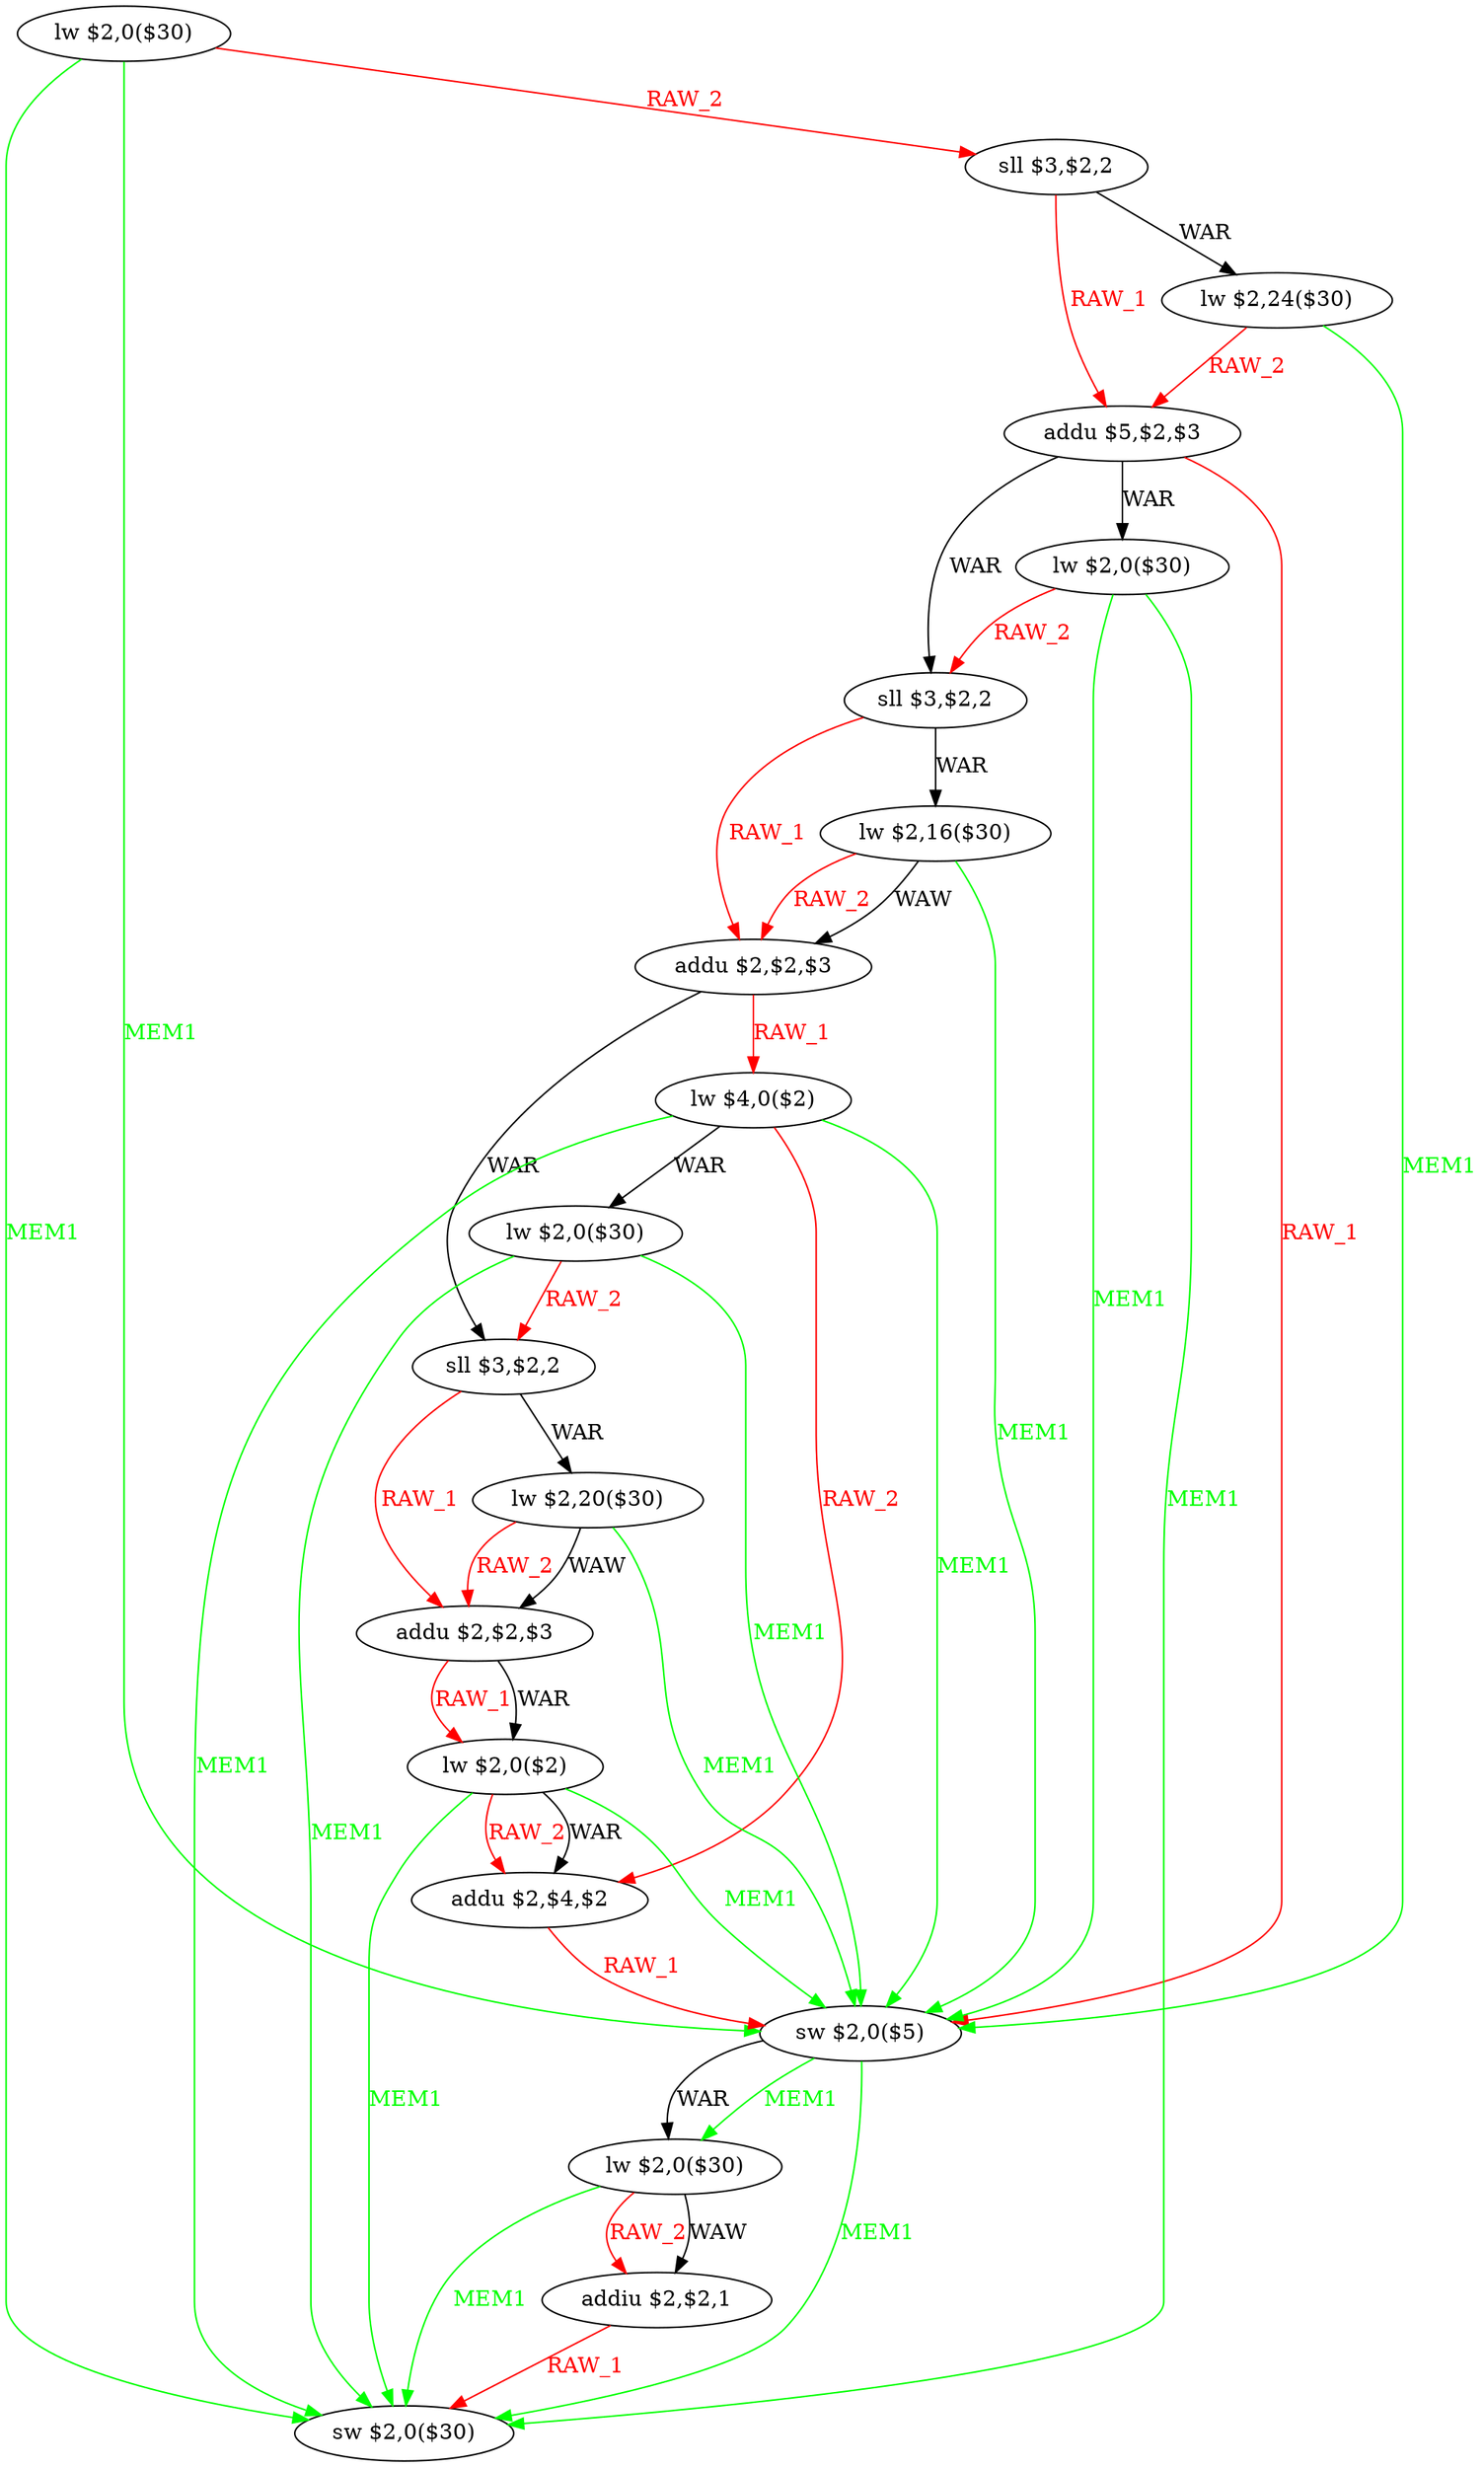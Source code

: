 digraph G1 {
node [shape = ellipse];
i0 [label = "lw $2,0($30)"] ;
i0 ->  i18 [color = green, fontcolor = green, label= "MEM1"];
i0 ->  i15 [color = green, fontcolor = green, label= "MEM1"];
i0 ->  i1 [color = red, fontcolor = red, label= "RAW_2"];
i18 [label = "sw $2,0($30)"] ;
i15 [label = "sw $2,0($5)"] ;
i15 ->  i18 [color = green, fontcolor = green, label= "MEM1"];
i15 ->  i16 [label= "WAR"];
i15 ->  i16 [color = green, fontcolor = green, label= "MEM1"];
i16 [label = "lw $2,0($30)"] ;
i16 ->  i18 [color = green, fontcolor = green, label= "MEM1"];
i16 ->  i17 [color = red, fontcolor = red, label= "RAW_2"];
i16 ->  i17 [label= "WAW"];
i17 [label = "addiu $2,$2,1"] ;
i17 ->  i18 [color = red, fontcolor = red, label= "RAW_1"];
i1 [label = "sll $3,$2,2"] ;
i1 ->  i3 [color = red, fontcolor = red, label= "RAW_1"];
i1 ->  i2 [label= "WAR"];
i3 [label = "addu $5,$2,$3"] ;
i3 ->  i15 [color = red, fontcolor = red, label= "RAW_1"];
i3 ->  i5 [label= "WAR"];
i3 ->  i4 [label= "WAR"];
i5 [label = "sll $3,$2,2"] ;
i5 ->  i7 [color = red, fontcolor = red, label= "RAW_1"];
i5 ->  i6 [label= "WAR"];
i7 [label = "addu $2,$2,$3"] ;
i7 ->  i10 [label= "WAR"];
i7 ->  i8 [color = red, fontcolor = red, label= "RAW_1"];
i10 [label = "sll $3,$2,2"] ;
i10 ->  i12 [color = red, fontcolor = red, label= "RAW_1"];
i10 ->  i11 [label= "WAR"];
i12 [label = "addu $2,$2,$3"] ;
i12 ->  i13 [color = red, fontcolor = red, label= "RAW_1"];
i12 ->  i13 [label= "WAR"];
i13 [label = "lw $2,0($2)"] ;
i13 ->  i18 [color = green, fontcolor = green, label= "MEM1"];
i13 ->  i15 [color = green, fontcolor = green, label= "MEM1"];
i13 ->  i14 [color = red, fontcolor = red, label= "RAW_2"];
i13 ->  i14 [label= "WAR"];
i14 [label = "addu $2,$4,$2"] ;
i14 ->  i15 [color = red, fontcolor = red, label= "RAW_1"];
i11 [label = "lw $2,20($30)"] ;
i11 ->  i15 [color = green, fontcolor = green, label= "MEM1"];
i11 ->  i12 [color = red, fontcolor = red, label= "RAW_2"];
i11 ->  i12 [label= "WAW"];
i8 [label = "lw $4,0($2)"] ;
i8 ->  i18 [color = green, fontcolor = green, label= "MEM1"];
i8 ->  i15 [color = green, fontcolor = green, label= "MEM1"];
i8 ->  i14 [color = red, fontcolor = red, label= "RAW_2"];
i8 ->  i9 [label= "WAR"];
i9 [label = "lw $2,0($30)"] ;
i9 ->  i18 [color = green, fontcolor = green, label= "MEM1"];
i9 ->  i15 [color = green, fontcolor = green, label= "MEM1"];
i9 ->  i10 [color = red, fontcolor = red, label= "RAW_2"];
i6 [label = "lw $2,16($30)"] ;
i6 ->  i15 [color = green, fontcolor = green, label= "MEM1"];
i6 ->  i7 [color = red, fontcolor = red, label= "RAW_2"];
i6 ->  i7 [label= "WAW"];
i4 [label = "lw $2,0($30)"] ;
i4 ->  i18 [color = green, fontcolor = green, label= "MEM1"];
i4 ->  i15 [color = green, fontcolor = green, label= "MEM1"];
i4 ->  i5 [color = red, fontcolor = red, label= "RAW_2"];
i2 [label = "lw $2,24($30)"] ;
i2 ->  i15 [color = green, fontcolor = green, label= "MEM1"];
i2 ->  i3 [color = red, fontcolor = red, label= "RAW_2"];
}
